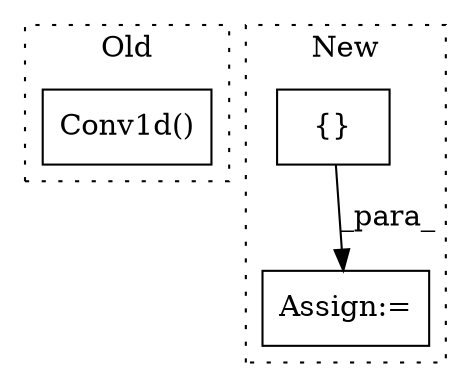 digraph G {
subgraph cluster0 {
1 [label="Conv1d()" a="75" s="3452,3530" l="27,30" shape="box"];
label = "Old";
style="dotted";
}
subgraph cluster1 {
2 [label="{}" a="59" s="7139,7139" l="2,1" shape="box"];
3 [label="Assign:=" a="68" s="7698" l="4" shape="box"];
label = "New";
style="dotted";
}
2 -> 3 [label="_para_"];
}